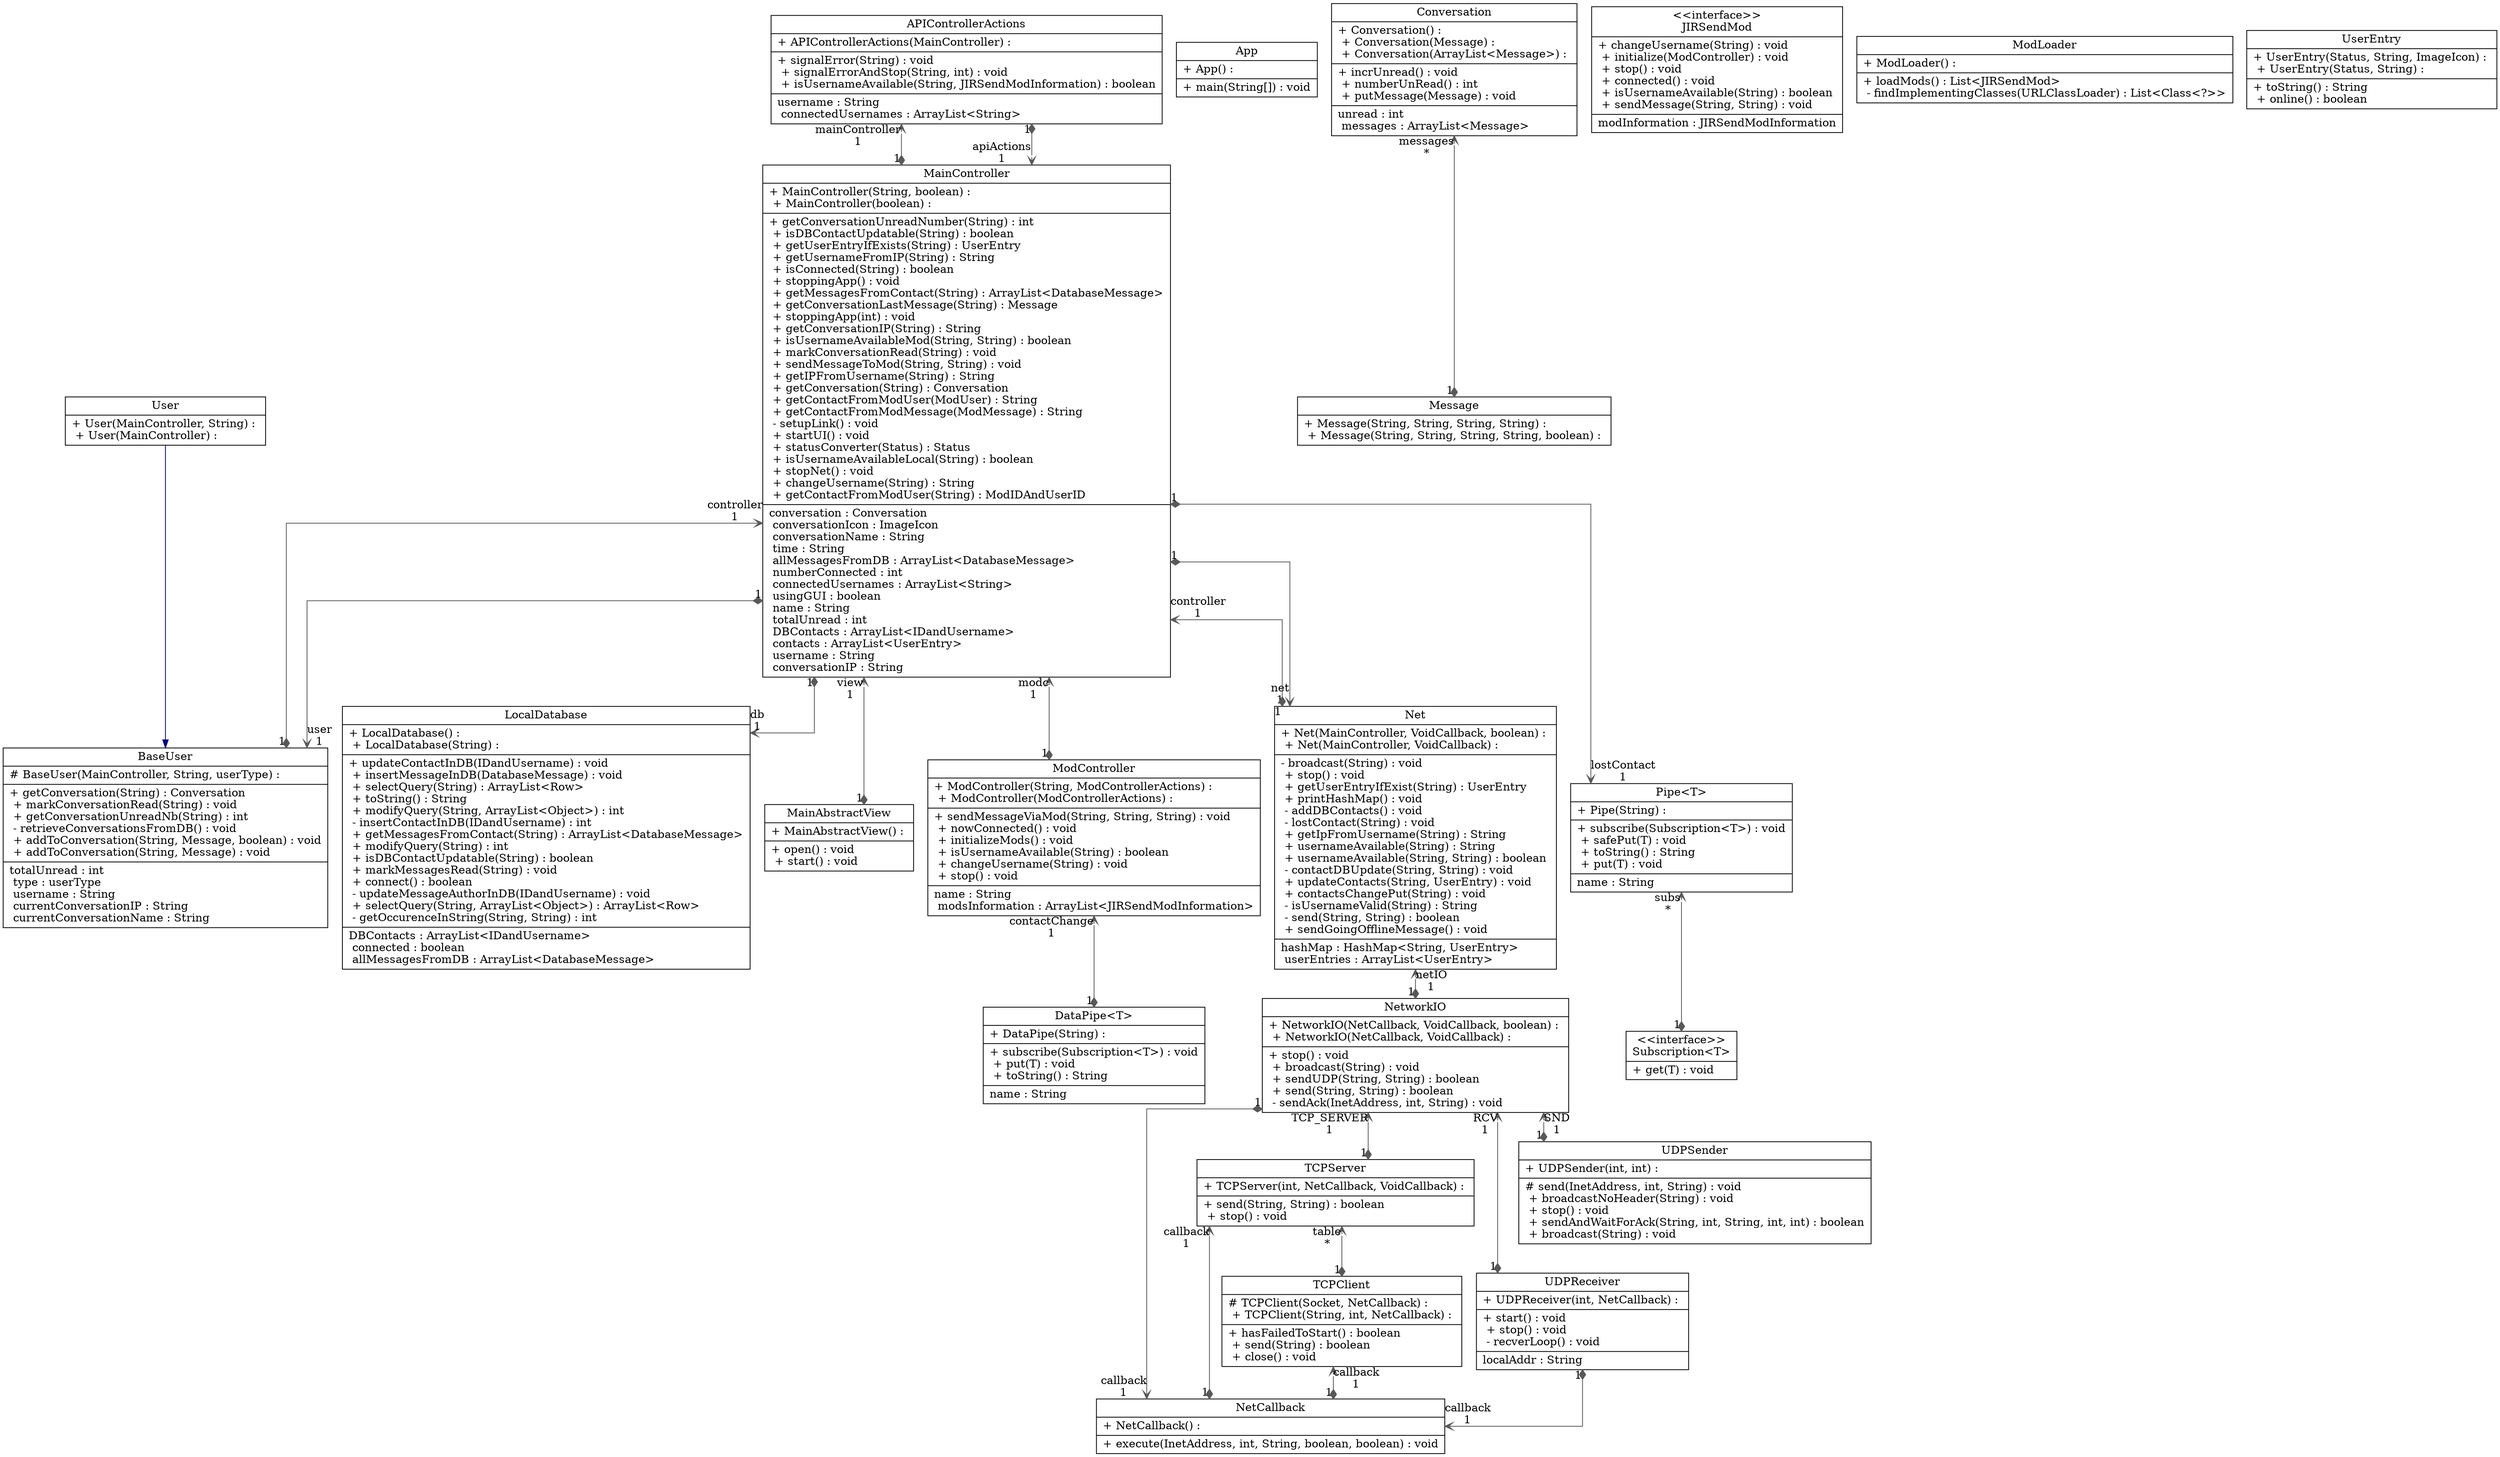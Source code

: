 digraph "4A-ChatSystem-S1" {

splines  = ortho;
fontname = "Inconsolata";

node [colorscheme = ylgnbu4];
edge [colorscheme = dark28, dir = both];

APIControllerActions [shape = record, label = "{ APIControllerActions | + APIControllerActions(MainController) : \l|+ signalError(String) : void\l + signalErrorAndStop(String, int) : void\l + isUsernameAvailable(String, JIRSendModInformation) : boolean\l| username : String\l  connectedUsernames : ArrayList\<String\>\l }"];
App                  [shape = record, label = "{ App | + App() : \l|+ main(String[]) : void\l }"];
BaseUser             [shape = record, label = "{ BaseUser | # BaseUser(MainController, String, userType) : \l|+ getConversation(String) : Conversation\l + markConversationRead(String) : void\l + getConversationUnreadNb(String) : int\l - retrieveConversationsFromDB() : void\l + addToConversation(String, Message, boolean) : void\l + addToConversation(String, Message) : void\l| totalUnread : int\l  type : userType\l  username : String\l  currentConversationIP : String\l  currentConversationName : String\l }"];
Conversation         [shape = record, label = "{ Conversation | + Conversation() : \l + Conversation(Message) : \l + Conversation(ArrayList\<Message\>) : \l|+ incrUnread() : void\l + numberUnRead() : int\l + putMessage(Message) : void\l| unread : int\l  messages : ArrayList\<Message\>\l }"];
"DataPipe<T>"        [shape = record, label = "{ DataPipe\<T\> | + DataPipe(String) : \l|+ subscribe(Subscription\<T\>) : void\l + put(T) : void\l + toString() : String\l| name : String\l }"];
JIRSendMod           [shape = record, label = "{ \<\<interface\>\>\nJIRSendMod | + changeUsername(String) : void\l + initialize(ModController) : void\l + stop() : void\l + connected() : void\l + isUsernameAvailable(String) : boolean\l + sendMessage(String, String) : void\l| modInformation : JIRSendModInformation\l }"];
LocalDatabase        [shape = record, label = "{ LocalDatabase | + LocalDatabase() : \l + LocalDatabase(String) : \l|+ updateContactInDB(IDandUsername) : void\l + insertMessageInDB(DatabaseMessage) : void\l + selectQuery(String) : ArrayList\<Row\>\l + toString() : String\l + modifyQuery(String, ArrayList\<Object\>) : int\l - insertContactInDB(IDandUsername) : int\l + getMessagesFromContact(String) : ArrayList\<DatabaseMessage\>\l + modifyQuery(String) : int\l + isDBContactUpdatable(String) : boolean\l + markMessagesRead(String) : void\l + connect() : boolean\l - updateMessageAuthorInDB(IDandUsername) : void\l + selectQuery(String, ArrayList\<Object\>) : ArrayList\<Row\>\l - getOccurenceInString(String, String) : int\l| DBContacts : ArrayList\<IDandUsername\>\l  connected : boolean\l  allMessagesFromDB : ArrayList\<DatabaseMessage\>\l }"];
MainAbstractView     [shape = record, label = "{ MainAbstractView | + MainAbstractView() : \l|+ open() : void\l + start() : void\l }"];
MainController       [shape = record, label = "{ MainController | + MainController(String, boolean) : \l + MainController(boolean) : \l|+ getConversationUnreadNumber(String) : int\l + isDBContactUpdatable(String) : boolean\l + getUserEntryIfExists(String) : UserEntry\l + getUsernameFromIP(String) : String\l + isConnected(String) : boolean\l + stoppingApp() : void\l + getMessagesFromContact(String) : ArrayList\<DatabaseMessage\>\l + getConversationLastMessage(String) : Message\l + stoppingApp(int) : void\l + getConversationIP(String) : String\l + isUsernameAvailableMod(String, String) : boolean\l + markConversationRead(String) : void\l + sendMessageToMod(String, String) : void\l + getIPFromUsername(String) : String\l + getConversation(String) : Conversation\l + getContactFromModUser(ModUser) : String\l + getContactFromModMessage(ModMessage) : String\l - setupLink() : void\l + startUI() : void\l + statusConverter(Status) : Status\l + isUsernameAvailableLocal(String) : boolean\l + stopNet() : void\l + changeUsername(String) : String\l + getContactFromModUser(String) : ModIDAndUserID\l| conversation : Conversation\l  conversationIcon : ImageIcon\l  conversationName : String\l  time : String\l  allMessagesFromDB : ArrayList\<DatabaseMessage\>\l  numberConnected : int\l  connectedUsernames : ArrayList\<String\>\l  usingGUI : boolean\l  name : String\l  totalUnread : int\l  DBContacts : ArrayList\<IDandUsername\>\l  contacts : ArrayList\<UserEntry\>\l  username : String\l  conversationIP : String\l }"];
Message              [shape = record, label = "{ Message | + Message(String, String, String, String) : \l + Message(String, String, String, String, boolean) : \l }"];
ModController        [shape = record, label = "{ ModController | + ModController(String, ModControllerActions) : \l + ModController(ModControllerActions) : \l|+ sendMessageViaMod(String, String, String) : void\l + nowConnected() : void\l + initializeMods() : void\l + isUsernameAvailable(String) : boolean\l + changeUsername(String) : void\l + stop() : void\l| name : String\l  modsInformation : ArrayList\<JIRSendModInformation\>\l }"];
ModLoader            [shape = record, label = "{ ModLoader | + ModLoader() : \l|+ loadMods() : List\<JIRSendMod\>\l - findImplementingClasses(URLClassLoader) : List\<Class\<?\>\>\l }"];
Net                  [shape = record, label = "{ Net | + Net(MainController, VoidCallback, boolean) : \l + Net(MainController, VoidCallback) : \l|- broadcast(String) : void\l + stop() : void\l + getUserEntryIfExist(String) : UserEntry\l + printHashMap() : void\l - addDBContacts() : void\l - lostContact(String) : void\l + getIpFromUsername(String) : String\l + usernameAvailable(String) : String\l + usernameAvailable(String, String) : boolean\l - contactDBUpdate(String, String) : void\l + updateContacts(String, UserEntry) : void\l + contactsChangePut(String) : void\l - isUsernameValid(String) : String\l - send(String, String) : boolean\l + sendGoingOfflineMessage() : void\l| hashMap : HashMap\<String, UserEntry\>\l  userEntries : ArrayList\<UserEntry\>\l }"];
NetCallback          [shape = record, label = "{ NetCallback | + NetCallback() : \l|+ execute(InetAddress, int, String, boolean, boolean) : void\l }"];
NetworkIO            [shape = record, label = "{ NetworkIO | + NetworkIO(NetCallback, VoidCallback, boolean) : \l + NetworkIO(NetCallback, VoidCallback) : \l|+ stop() : void\l + broadcast(String) : void\l + sendUDP(String, String) : boolean\l + send(String, String) : boolean\l - sendAck(InetAddress, int, String) : void\l }"];
"Pipe<T>"            [shape = record, label = "{ Pipe\<T\> | + Pipe(String) : \l|+ subscribe(Subscription\<T\>) : void\l + safePut(T) : void\l + toString() : String\l + put(T) : void\l| name : String\l }"];
"Subscription<T>"    [shape = record, label = "{ \<\<interface\>\>\nSubscription\<T\> | + get(T) : void\l }"];
TCPClient            [shape = record, label = "{ TCPClient | # TCPClient(Socket, NetCallback) : \l + TCPClient(String, int, NetCallback) : \l|+ hasFailedToStart() : boolean\l + send(String) : boolean\l + close() : void\l }"];
TCPServer            [shape = record, label = "{ TCPServer | + TCPServer(int, NetCallback, VoidCallback) : \l|+ send(String, String) : boolean\l + stop() : void\l }"];
UDPReceiver          [shape = record, label = "{ UDPReceiver | + UDPReceiver(int, NetCallback) : \l|+ start() : void\l + stop() : void\l - recverLoop() : void\l| localAddr : String\l }"];
UDPSender            [shape = record, label = "{ UDPSender | + UDPSender(int, int) : \l|# send(InetAddress, int, String) : void\l + broadcastNoHeader(String) : void\l + stop() : void\l + sendAndWaitForAck(String, int, String, int, int) : boolean\l + broadcast(String) : void\l }"];
User                 [shape = record, label = "{ User | + User(MainController, String) : \l + User(MainController) : \l }"];
UserEntry            [shape = record, label = "{ UserEntry | + UserEntry(Status, String, ImageIcon) : \l + UserEntry(Status, String) : \l|+ toString() : String\l + online() : boolean\l }"];

APIControllerActions -> MainController       [color = "#595959", style = solid , arrowtail = diamond , arrowhead = vee     , taillabel = "1", label = "", headlabel = "mainController\n1"];
BaseUser             -> MainController       [color = "#595959", style = solid , arrowtail = diamond , arrowhead = vee     , taillabel = "1", label = "", headlabel = "controller\n1"];
Conversation         -> Message              [color = "#595959", style = solid , arrowtail = diamond , arrowhead = vee     , taillabel = "1", label = "", headlabel = "messages\n*"];
MainController       -> APIControllerActions [color = "#595959", style = solid , arrowtail = diamond , arrowhead = vee     , taillabel = "1", label = "", headlabel = "apiActions\n1"];
MainController       -> BaseUser             [color = "#595959", style = solid , arrowtail = diamond , arrowhead = vee     , taillabel = "1", label = "", headlabel = "user\n1"];
MainController       -> LocalDatabase        [color = "#595959", style = solid , arrowtail = diamond , arrowhead = vee     , taillabel = "1", label = "", headlabel = "db\n1"];
MainController       -> MainAbstractView     [color = "#595959", style = solid , arrowtail = diamond , arrowhead = vee     , taillabel = "1", label = "", headlabel = "view\n1"];
MainController       -> ModController        [color = "#595959", style = solid , arrowtail = diamond , arrowhead = vee     , taillabel = "1", label = "", headlabel = "modc\n1"];
MainController       -> Net                  [color = "#595959", style = solid , arrowtail = diamond , arrowhead = vee     , taillabel = "1", label = "", headlabel = "net\n1"];
MainController       -> "Pipe<T>"            [color = "#595959", style = solid , arrowtail = diamond , arrowhead = vee     , taillabel = "1", label = "", headlabel = "lostContact\n1"];
ModController        -> "DataPipe<T>"        [color = "#595959", style = solid , arrowtail = diamond , arrowhead = vee     , taillabel = "1", label = "", headlabel = "contactChange\n1"];
Net                  -> MainController       [color = "#595959", style = solid , arrowtail = diamond , arrowhead = vee     , taillabel = "1", label = "", headlabel = "controller\n1"];
Net                  -> NetworkIO            [color = "#595959", style = solid , arrowtail = diamond , arrowhead = vee     , taillabel = "1", label = "", headlabel = "netIO\n1"];
NetworkIO            -> NetCallback          [color = "#595959", style = solid , arrowtail = diamond , arrowhead = vee     , taillabel = "1", label = "", headlabel = "callback\n1"];
NetworkIO            -> TCPServer            [color = "#595959", style = solid , arrowtail = diamond , arrowhead = vee     , taillabel = "1", label = "", headlabel = "TCP_SERVER\n1"];
NetworkIO            -> UDPReceiver          [color = "#595959", style = solid , arrowtail = diamond , arrowhead = vee     , taillabel = "1", label = "", headlabel = "RCV\n1"];
NetworkIO            -> UDPSender            [color = "#595959", style = solid , arrowtail = diamond , arrowhead = vee     , taillabel = "1", label = "", headlabel = "SND\n1"];
"Pipe<T>"            -> "Subscription<T>"    [color = "#595959", style = solid , arrowtail = diamond , arrowhead = vee     , taillabel = "1", label = "", headlabel = "subs\n*"];
TCPClient            -> NetCallback          [color = "#595959", style = solid , arrowtail = diamond , arrowhead = vee     , taillabel = "1", label = "", headlabel = "callback\n1"];
TCPServer            -> NetCallback          [color = "#595959", style = solid , arrowtail = diamond , arrowhead = vee     , taillabel = "1", label = "", headlabel = "callback\n1"];
TCPServer            -> TCPClient            [color = "#595959", style = solid , arrowtail = diamond , arrowhead = vee     , taillabel = "1", label = "", headlabel = "table\n*"];
UDPReceiver          -> NetCallback          [color = "#595959", style = solid , arrowtail = diamond , arrowhead = vee     , taillabel = "1", label = "", headlabel = "callback\n1"];
User                 -> BaseUser             [color = "#000082", style = solid , arrowtail = none    , arrowhead = normal  , taillabel = "", label = "", headlabel = ""];

}
